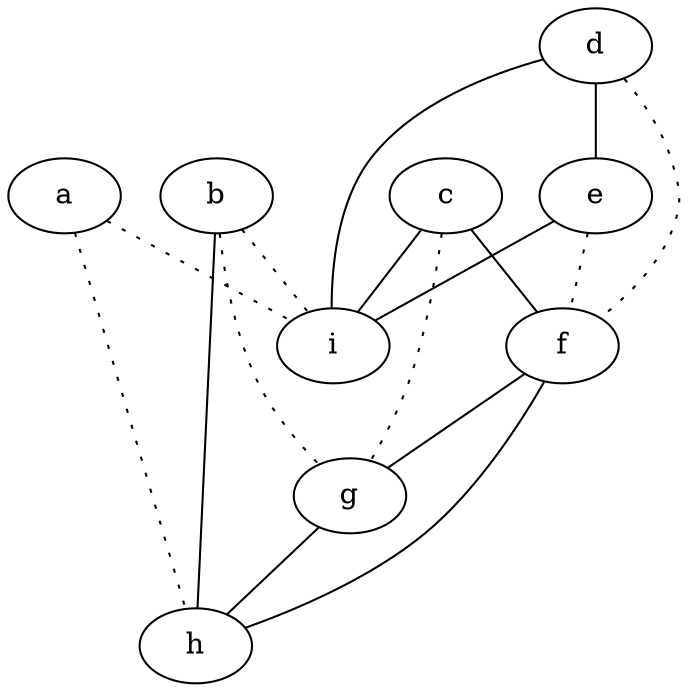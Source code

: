 graph {
a -- h [style=dotted];
a -- i [style=dotted];
b -- g [style=dotted];
b -- h;
b -- i [style=dotted];
c -- f;
c -- g [style=dotted];
c -- i;
d -- e;
d -- f [style=dotted];
d -- i;
e -- f [style=dotted];
e -- i;
f -- g;
f -- h;
g -- h;
}
